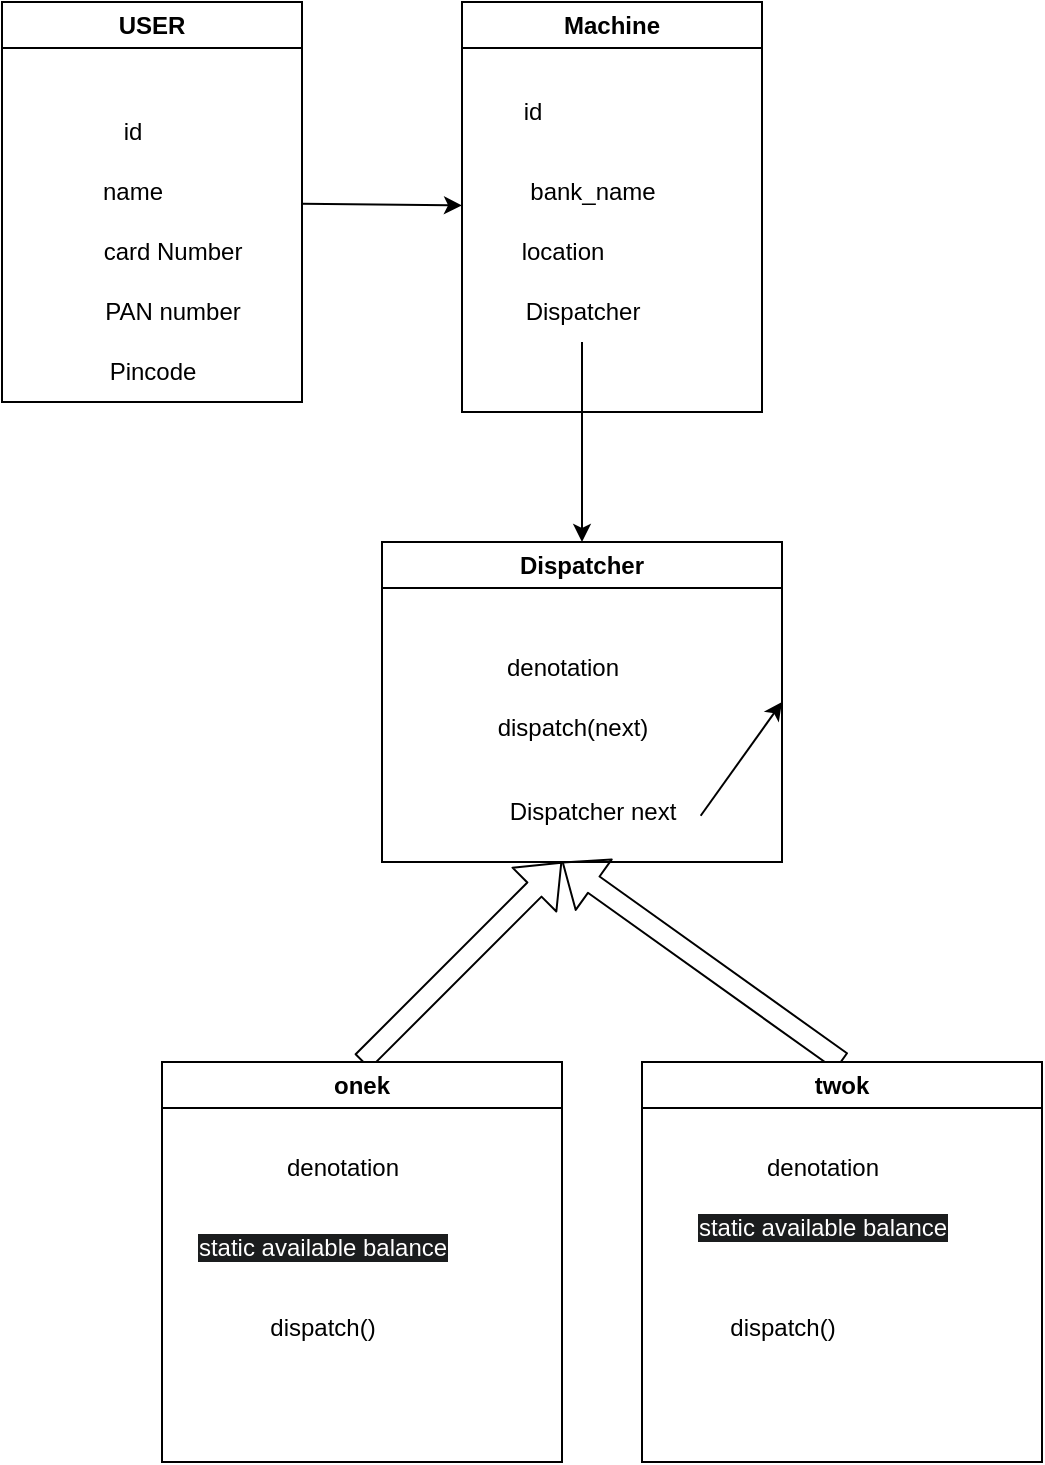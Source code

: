 <mxfile>
    <diagram id="vkgI3-T2-O8-ZNU1IZ98" name="Page-1">
        <mxGraphModel dx="727" dy="388" grid="1" gridSize="10" guides="1" tooltips="1" connect="1" arrows="1" fold="1" page="1" pageScale="1" pageWidth="827" pageHeight="1169" math="0" shadow="0">
            <root>
                <mxCell id="0"/>
                <mxCell id="1" parent="0"/>
                <mxCell id="16" value="" style="edgeStyle=none;html=1;" edge="1" parent="1" source="2" target="10">
                    <mxGeometry relative="1" as="geometry"/>
                </mxCell>
                <mxCell id="2" value="USER" style="swimlane;whiteSpace=wrap;html=1;" vertex="1" parent="1">
                    <mxGeometry x="70" y="40" width="150" height="200" as="geometry"/>
                </mxCell>
                <mxCell id="3" value="id" style="text;html=1;align=center;verticalAlign=middle;resizable=0;points=[];autosize=1;strokeColor=none;fillColor=none;" vertex="1" parent="2">
                    <mxGeometry x="50" y="50" width="30" height="30" as="geometry"/>
                </mxCell>
                <mxCell id="6" value="name" style="text;html=1;align=center;verticalAlign=middle;resizable=0;points=[];autosize=1;strokeColor=none;fillColor=none;" vertex="1" parent="2">
                    <mxGeometry x="40" y="80" width="50" height="30" as="geometry"/>
                </mxCell>
                <mxCell id="7" value="card Number" style="text;html=1;align=center;verticalAlign=middle;resizable=0;points=[];autosize=1;strokeColor=none;fillColor=none;" vertex="1" parent="2">
                    <mxGeometry x="40" y="110" width="90" height="30" as="geometry"/>
                </mxCell>
                <mxCell id="8" value="PAN number" style="text;html=1;align=center;verticalAlign=middle;resizable=0;points=[];autosize=1;strokeColor=none;fillColor=none;" vertex="1" parent="2">
                    <mxGeometry x="40" y="140" width="90" height="30" as="geometry"/>
                </mxCell>
                <mxCell id="9" value="Pincode" style="text;html=1;align=center;verticalAlign=middle;resizable=0;points=[];autosize=1;strokeColor=none;fillColor=none;" vertex="1" parent="2">
                    <mxGeometry x="40" y="170" width="70" height="30" as="geometry"/>
                </mxCell>
                <mxCell id="10" value="Machine" style="swimlane;whiteSpace=wrap;html=1;" vertex="1" parent="1">
                    <mxGeometry x="300" y="40" width="150" height="205" as="geometry"/>
                </mxCell>
                <mxCell id="11" value="id" style="text;html=1;align=center;verticalAlign=middle;resizable=0;points=[];autosize=1;strokeColor=none;fillColor=none;" vertex="1" parent="10">
                    <mxGeometry x="20" y="40" width="30" height="30" as="geometry"/>
                </mxCell>
                <mxCell id="12" value="bank_name" style="text;html=1;align=center;verticalAlign=middle;resizable=0;points=[];autosize=1;strokeColor=none;fillColor=none;" vertex="1" parent="10">
                    <mxGeometry x="20" y="80" width="90" height="30" as="geometry"/>
                </mxCell>
                <mxCell id="13" value="location" style="text;html=1;align=center;verticalAlign=middle;resizable=0;points=[];autosize=1;strokeColor=none;fillColor=none;" vertex="1" parent="10">
                    <mxGeometry x="20" y="110" width="60" height="30" as="geometry"/>
                </mxCell>
                <mxCell id="14" value="Dispatcher" style="text;html=1;align=center;verticalAlign=middle;resizable=0;points=[];autosize=1;strokeColor=none;fillColor=none;" vertex="1" parent="10">
                    <mxGeometry x="20" y="140" width="80" height="30" as="geometry"/>
                </mxCell>
                <mxCell id="19" value="Dispatcher" style="swimlane;whiteSpace=wrap;html=1;" vertex="1" parent="1">
                    <mxGeometry x="260" y="310" width="200" height="160" as="geometry"/>
                </mxCell>
                <mxCell id="21" value="dispatch(next)" style="text;html=1;align=center;verticalAlign=middle;resizable=0;points=[];autosize=1;strokeColor=none;fillColor=none;" vertex="1" parent="19">
                    <mxGeometry x="45" y="78" width="100" height="30" as="geometry"/>
                </mxCell>
                <mxCell id="29" style="edgeStyle=none;html=1;entryX=1;entryY=0.5;entryDx=0;entryDy=0;exitX=0.994;exitY=0.563;exitDx=0;exitDy=0;exitPerimeter=0;" edge="1" parent="19" source="28" target="19">
                    <mxGeometry relative="1" as="geometry">
                        <mxPoint x="250" y="130" as="sourcePoint"/>
                    </mxGeometry>
                </mxCell>
                <mxCell id="28" value="Dispatcher next" style="text;html=1;align=center;verticalAlign=middle;resizable=0;points=[];autosize=1;strokeColor=none;fillColor=none;" vertex="1" parent="19">
                    <mxGeometry x="50" y="120" width="110" height="30" as="geometry"/>
                </mxCell>
                <mxCell id="20" value="denotation" style="text;html=1;align=center;verticalAlign=middle;resizable=0;points=[];autosize=1;strokeColor=none;fillColor=none;" vertex="1" parent="1">
                    <mxGeometry x="310" y="358" width="80" height="30" as="geometry"/>
                </mxCell>
                <mxCell id="22" style="edgeStyle=none;html=1;entryX=0.5;entryY=0;entryDx=0;entryDy=0;" edge="1" parent="1" source="14" target="19">
                    <mxGeometry relative="1" as="geometry"/>
                </mxCell>
                <mxCell id="23" value="" style="shape=flexArrow;endArrow=classic;html=1;exitX=0.5;exitY=0;exitDx=0;exitDy=0;" edge="1" parent="1" source="25">
                    <mxGeometry width="50" height="50" relative="1" as="geometry">
                        <mxPoint x="270" y="560" as="sourcePoint"/>
                        <mxPoint x="350" y="470" as="targetPoint"/>
                    </mxGeometry>
                </mxCell>
                <mxCell id="24" value="" style="shape=flexArrow;endArrow=classic;html=1;exitX=0.5;exitY=0;exitDx=0;exitDy=0;" edge="1" parent="1" source="26">
                    <mxGeometry width="50" height="50" relative="1" as="geometry">
                        <mxPoint x="440" y="560" as="sourcePoint"/>
                        <mxPoint x="350" y="470" as="targetPoint"/>
                    </mxGeometry>
                </mxCell>
                <mxCell id="25" value="onek" style="swimlane;whiteSpace=wrap;html=1;" vertex="1" parent="1">
                    <mxGeometry x="150" y="570" width="200" height="200" as="geometry"/>
                </mxCell>
                <mxCell id="26" value="twok" style="swimlane;whiteSpace=wrap;html=1;" vertex="1" parent="1">
                    <mxGeometry x="390" y="570" width="200" height="200" as="geometry"/>
                </mxCell>
                <mxCell id="27" value="denotation" style="text;html=1;align=center;verticalAlign=middle;resizable=0;points=[];autosize=1;strokeColor=none;fillColor=none;" vertex="1" parent="1">
                    <mxGeometry x="200" y="608" width="80" height="30" as="geometry"/>
                </mxCell>
                <mxCell id="30" value="denotation" style="text;html=1;align=center;verticalAlign=middle;resizable=0;points=[];autosize=1;strokeColor=none;fillColor=none;" vertex="1" parent="1">
                    <mxGeometry x="440" y="608" width="80" height="30" as="geometry"/>
                </mxCell>
                <mxCell id="31" value="&lt;meta charset=&quot;utf-8&quot;&gt;&lt;span style=&quot;color: rgb(255, 255, 255); font-family: Helvetica; font-size: 12px; font-style: normal; font-variant-ligatures: normal; font-variant-caps: normal; font-weight: 400; letter-spacing: normal; orphans: 2; text-align: center; text-indent: 0px; text-transform: none; widows: 2; word-spacing: 0px; -webkit-text-stroke-width: 0px; white-space: nowrap; background-color: rgb(27, 29, 30); text-decoration-thickness: initial; text-decoration-style: initial; text-decoration-color: initial; display: inline !important; float: none;&quot;&gt;static available balance&lt;/span&gt;" style="text;html=1;align=center;verticalAlign=middle;resizable=0;points=[];autosize=1;strokeColor=none;fillColor=none;" vertex="1" parent="1">
                    <mxGeometry x="155" y="648" width="150" height="30" as="geometry"/>
                </mxCell>
                <mxCell id="32" value="&lt;meta charset=&quot;utf-8&quot;&gt;&lt;span style=&quot;color: rgb(255, 255, 255); font-family: Helvetica; font-size: 12px; font-style: normal; font-variant-ligatures: normal; font-variant-caps: normal; font-weight: 400; letter-spacing: normal; orphans: 2; text-align: center; text-indent: 0px; text-transform: none; widows: 2; word-spacing: 0px; -webkit-text-stroke-width: 0px; white-space: nowrap; background-color: rgb(27, 29, 30); text-decoration-thickness: initial; text-decoration-style: initial; text-decoration-color: initial; display: inline !important; float: none;&quot;&gt;static available balance&lt;/span&gt;" style="text;html=1;align=center;verticalAlign=middle;resizable=0;points=[];autosize=1;strokeColor=none;fillColor=none;" vertex="1" parent="1">
                    <mxGeometry x="405" y="638" width="150" height="30" as="geometry"/>
                </mxCell>
                <mxCell id="34" value="dispatch()" style="text;html=1;align=center;verticalAlign=middle;resizable=0;points=[];autosize=1;strokeColor=none;fillColor=none;" vertex="1" parent="1">
                    <mxGeometry x="190" y="688" width="80" height="30" as="geometry"/>
                </mxCell>
                <mxCell id="36" value="dispatch()" style="text;html=1;align=center;verticalAlign=middle;resizable=0;points=[];autosize=1;strokeColor=none;fillColor=none;" vertex="1" parent="1">
                    <mxGeometry x="420" y="688" width="80" height="30" as="geometry"/>
                </mxCell>
            </root>
        </mxGraphModel>
    </diagram>
</mxfile>